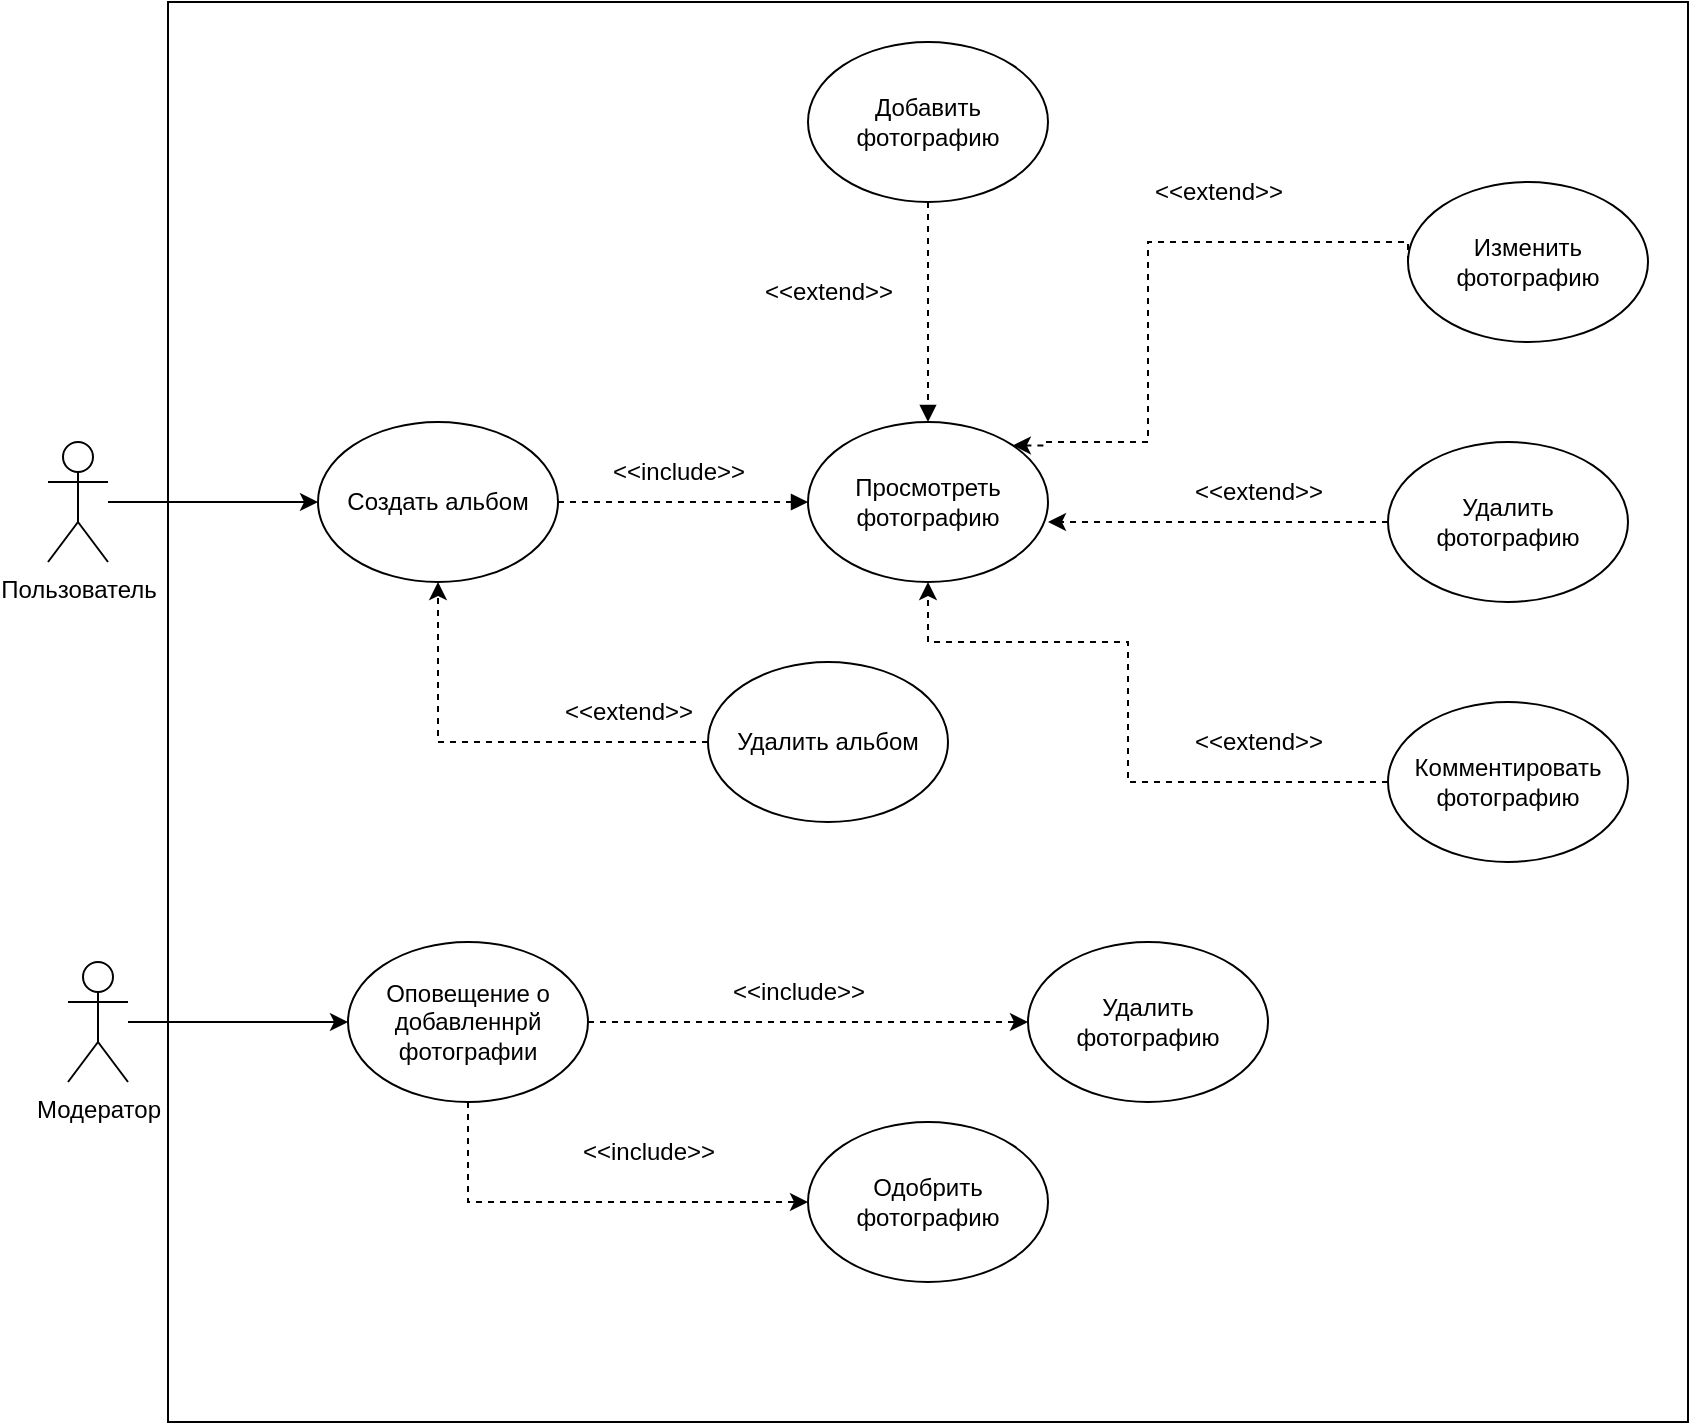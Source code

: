 <mxfile version="26.0.11">
  <diagram name="Страница — 1" id="a8o7vgygjojU3TE3YkUc">
    <mxGraphModel dx="2064" dy="844" grid="1" gridSize="10" guides="1" tooltips="1" connect="1" arrows="1" fold="1" page="1" pageScale="1" pageWidth="827" pageHeight="1169" math="0" shadow="0">
      <root>
        <mxCell id="0" />
        <mxCell id="1" parent="0" />
        <mxCell id="7WrG2_7g9NBoyRxp8iAG-11" value="" style="rounded=0;whiteSpace=wrap;html=1;" vertex="1" parent="1">
          <mxGeometry x="70" width="760" height="710" as="geometry" />
        </mxCell>
        <mxCell id="7WrG2_7g9NBoyRxp8iAG-12" style="edgeStyle=orthogonalEdgeStyle;rounded=0;orthogonalLoop=1;jettySize=auto;html=1;entryX=0;entryY=0.5;entryDx=0;entryDy=0;" edge="1" parent="1" source="2VvCSxELuzZKoWMLRzby-4" target="2VvCSxELuzZKoWMLRzby-9">
          <mxGeometry relative="1" as="geometry" />
        </mxCell>
        <mxCell id="2VvCSxELuzZKoWMLRzby-4" value="Пользователь" style="shape=umlActor;verticalLabelPosition=bottom;verticalAlign=top;html=1;outlineConnect=0;" parent="1" vertex="1">
          <mxGeometry x="10" y="220" width="30" height="60" as="geometry" />
        </mxCell>
        <mxCell id="2VvCSxELuzZKoWMLRzby-22" style="edgeStyle=orthogonalEdgeStyle;rounded=0;orthogonalLoop=1;jettySize=auto;html=1;entryX=0;entryY=0.5;entryDx=0;entryDy=0;" parent="1" source="2VvCSxELuzZKoWMLRzby-5" target="2VvCSxELuzZKoWMLRzby-13" edge="1">
          <mxGeometry relative="1" as="geometry" />
        </mxCell>
        <mxCell id="2VvCSxELuzZKoWMLRzby-5" value="Модератор" style="shape=umlActor;verticalLabelPosition=bottom;verticalAlign=top;html=1;outlineConnect=0;" parent="1" vertex="1">
          <mxGeometry x="20" y="480" width="30" height="60" as="geometry" />
        </mxCell>
        <mxCell id="2VvCSxELuzZKoWMLRzby-19" style="edgeStyle=orthogonalEdgeStyle;rounded=0;orthogonalLoop=1;jettySize=auto;html=1;entryX=0.5;entryY=0;entryDx=0;entryDy=0;dashed=1;endArrow=block;endFill=1;" parent="1" source="2VvCSxELuzZKoWMLRzby-6" target="2VvCSxELuzZKoWMLRzby-17" edge="1">
          <mxGeometry relative="1" as="geometry" />
        </mxCell>
        <mxCell id="2VvCSxELuzZKoWMLRzby-6" value="Добавить фотографию" style="ellipse;whiteSpace=wrap;html=1;" parent="1" vertex="1">
          <mxGeometry x="390" y="20" width="120" height="80" as="geometry" />
        </mxCell>
        <mxCell id="2VvCSxELuzZKoWMLRzby-7" value="Изменить фотографию" style="ellipse;whiteSpace=wrap;html=1;" parent="1" vertex="1">
          <mxGeometry x="690" y="90" width="120" height="80" as="geometry" />
        </mxCell>
        <mxCell id="2VvCSxELuzZKoWMLRzby-28" style="edgeStyle=orthogonalEdgeStyle;rounded=0;orthogonalLoop=1;jettySize=auto;html=1;exitX=0;exitY=0.5;exitDx=0;exitDy=0;dashed=1;" parent="1" source="2VvCSxELuzZKoWMLRzby-8" edge="1">
          <mxGeometry relative="1" as="geometry">
            <mxPoint x="510" y="260" as="targetPoint" />
          </mxGeometry>
        </mxCell>
        <mxCell id="2VvCSxELuzZKoWMLRzby-8" value="Удалить фотографию" style="ellipse;whiteSpace=wrap;html=1;" parent="1" vertex="1">
          <mxGeometry x="680" y="220" width="120" height="80" as="geometry" />
        </mxCell>
        <mxCell id="2VvCSxELuzZKoWMLRzby-18" style="edgeStyle=orthogonalEdgeStyle;rounded=0;orthogonalLoop=1;jettySize=auto;html=1;entryX=0;entryY=0.5;entryDx=0;entryDy=0;dashed=1;endArrow=block;endFill=1;" parent="1" source="2VvCSxELuzZKoWMLRzby-9" target="2VvCSxELuzZKoWMLRzby-17" edge="1">
          <mxGeometry relative="1" as="geometry" />
        </mxCell>
        <mxCell id="2VvCSxELuzZKoWMLRzby-9" value="Создать альбом" style="ellipse;whiteSpace=wrap;html=1;" parent="1" vertex="1">
          <mxGeometry x="145" y="210" width="120" height="80" as="geometry" />
        </mxCell>
        <mxCell id="2VvCSxELuzZKoWMLRzby-25" style="edgeStyle=orthogonalEdgeStyle;rounded=0;orthogonalLoop=1;jettySize=auto;html=1;entryX=0.5;entryY=1;entryDx=0;entryDy=0;dashed=1;" parent="1" source="2VvCSxELuzZKoWMLRzby-10" target="2VvCSxELuzZKoWMLRzby-9" edge="1">
          <mxGeometry relative="1" as="geometry" />
        </mxCell>
        <mxCell id="2VvCSxELuzZKoWMLRzby-10" value="Удалить альбом" style="ellipse;whiteSpace=wrap;html=1;" parent="1" vertex="1">
          <mxGeometry x="340" y="330" width="120" height="80" as="geometry" />
        </mxCell>
        <mxCell id="2VvCSxELuzZKoWMLRzby-12" value="Комментировать фотографию" style="ellipse;whiteSpace=wrap;html=1;" parent="1" vertex="1">
          <mxGeometry x="680" y="350" width="120" height="80" as="geometry" />
        </mxCell>
        <mxCell id="2VvCSxELuzZKoWMLRzby-23" style="edgeStyle=orthogonalEdgeStyle;rounded=0;orthogonalLoop=1;jettySize=auto;html=1;entryX=0;entryY=0.5;entryDx=0;entryDy=0;dashed=1;" parent="1" source="2VvCSxELuzZKoWMLRzby-13" target="2VvCSxELuzZKoWMLRzby-15" edge="1">
          <mxGeometry relative="1" as="geometry">
            <Array as="points">
              <mxPoint x="460" y="510" />
            </Array>
          </mxGeometry>
        </mxCell>
        <mxCell id="2VvCSxELuzZKoWMLRzby-24" style="edgeStyle=orthogonalEdgeStyle;rounded=0;orthogonalLoop=1;jettySize=auto;html=1;entryX=0;entryY=0.5;entryDx=0;entryDy=0;dashed=1;exitX=0.5;exitY=1;exitDx=0;exitDy=0;" parent="1" source="2VvCSxELuzZKoWMLRzby-13" target="2VvCSxELuzZKoWMLRzby-14" edge="1">
          <mxGeometry relative="1" as="geometry">
            <Array as="points">
              <mxPoint x="220" y="600" />
            </Array>
          </mxGeometry>
        </mxCell>
        <mxCell id="2VvCSxELuzZKoWMLRzby-13" value="Оповещение о добавленнрй фотографии" style="ellipse;whiteSpace=wrap;html=1;" parent="1" vertex="1">
          <mxGeometry x="160" y="470" width="120" height="80" as="geometry" />
        </mxCell>
        <mxCell id="2VvCSxELuzZKoWMLRzby-14" value="Одобрить фотографию" style="ellipse;whiteSpace=wrap;html=1;" parent="1" vertex="1">
          <mxGeometry x="390" y="560" width="120" height="80" as="geometry" />
        </mxCell>
        <mxCell id="2VvCSxELuzZKoWMLRzby-15" value="Удалить фотографию" style="ellipse;whiteSpace=wrap;html=1;" parent="1" vertex="1">
          <mxGeometry x="500" y="470" width="120" height="80" as="geometry" />
        </mxCell>
        <mxCell id="2VvCSxELuzZKoWMLRzby-17" value="Просмотреть фотографию" style="ellipse;whiteSpace=wrap;html=1;" parent="1" vertex="1">
          <mxGeometry x="390" y="210" width="120" height="80" as="geometry" />
        </mxCell>
        <mxCell id="2VvCSxELuzZKoWMLRzby-27" style="edgeStyle=orthogonalEdgeStyle;rounded=0;orthogonalLoop=1;jettySize=auto;html=1;entryX=0.5;entryY=1;entryDx=0;entryDy=0;dashed=1;" parent="1" source="2VvCSxELuzZKoWMLRzby-12" target="2VvCSxELuzZKoWMLRzby-17" edge="1">
          <mxGeometry relative="1" as="geometry">
            <Array as="points">
              <mxPoint x="550" y="390" />
              <mxPoint x="550" y="320" />
              <mxPoint x="450" y="320" />
            </Array>
          </mxGeometry>
        </mxCell>
        <mxCell id="2VvCSxELuzZKoWMLRzby-29" style="edgeStyle=orthogonalEdgeStyle;rounded=0;orthogonalLoop=1;jettySize=auto;html=1;entryX=1;entryY=0;entryDx=0;entryDy=0;exitX=0;exitY=0.5;exitDx=0;exitDy=0;dashed=1;" parent="1" source="2VvCSxELuzZKoWMLRzby-7" target="2VvCSxELuzZKoWMLRzby-17" edge="1">
          <mxGeometry relative="1" as="geometry">
            <Array as="points">
              <mxPoint x="560" y="120" />
              <mxPoint x="560" y="220" />
              <mxPoint x="509" y="220" />
              <mxPoint x="509" y="222" />
            </Array>
          </mxGeometry>
        </mxCell>
        <mxCell id="7WrG2_7g9NBoyRxp8iAG-2" value="&amp;lt;&amp;lt;include&amp;gt;&amp;gt;" style="text;html=1;align=center;verticalAlign=middle;resizable=0;points=[];autosize=1;strokeColor=none;fillColor=none;" vertex="1" parent="1">
          <mxGeometry x="265" y="560" width="90" height="30" as="geometry" />
        </mxCell>
        <mxCell id="7WrG2_7g9NBoyRxp8iAG-3" value="&amp;lt;&amp;lt;extend&amp;gt;&amp;gt;" style="text;html=1;align=center;verticalAlign=middle;resizable=0;points=[];autosize=1;strokeColor=none;fillColor=none;" vertex="1" parent="1">
          <mxGeometry x="255" y="340" width="90" height="30" as="geometry" />
        </mxCell>
        <mxCell id="7WrG2_7g9NBoyRxp8iAG-4" value="&amp;lt;&amp;lt;include&amp;gt;&amp;gt;" style="text;html=1;align=center;verticalAlign=middle;resizable=0;points=[];autosize=1;strokeColor=none;fillColor=none;" vertex="1" parent="1">
          <mxGeometry x="340" y="480" width="90" height="30" as="geometry" />
        </mxCell>
        <mxCell id="7WrG2_7g9NBoyRxp8iAG-5" value="&amp;lt;&amp;lt;include&amp;gt;&amp;gt;" style="text;html=1;align=center;verticalAlign=middle;resizable=0;points=[];autosize=1;strokeColor=none;fillColor=none;" vertex="1" parent="1">
          <mxGeometry x="280" y="220" width="90" height="30" as="geometry" />
        </mxCell>
        <mxCell id="7WrG2_7g9NBoyRxp8iAG-6" value="&amp;lt;&amp;lt;extend&amp;gt;&amp;gt;" style="text;html=1;align=center;verticalAlign=middle;resizable=0;points=[];autosize=1;strokeColor=none;fillColor=none;" vertex="1" parent="1">
          <mxGeometry x="355" y="130" width="90" height="30" as="geometry" />
        </mxCell>
        <mxCell id="7WrG2_7g9NBoyRxp8iAG-7" value="&amp;lt;&amp;lt;extend&amp;gt;&amp;gt;" style="text;html=1;align=center;verticalAlign=middle;resizable=0;points=[];autosize=1;strokeColor=none;fillColor=none;" vertex="1" parent="1">
          <mxGeometry x="550" y="80" width="90" height="30" as="geometry" />
        </mxCell>
        <mxCell id="7WrG2_7g9NBoyRxp8iAG-8" value="&amp;lt;&amp;lt;extend&amp;gt;&amp;gt;" style="text;html=1;align=center;verticalAlign=middle;resizable=0;points=[];autosize=1;strokeColor=none;fillColor=none;" vertex="1" parent="1">
          <mxGeometry x="570" y="230" width="90" height="30" as="geometry" />
        </mxCell>
        <mxCell id="7WrG2_7g9NBoyRxp8iAG-9" value="&amp;lt;&amp;lt;extend&amp;gt;&amp;gt;" style="text;html=1;align=center;verticalAlign=middle;resizable=0;points=[];autosize=1;strokeColor=none;fillColor=none;" vertex="1" parent="1">
          <mxGeometry x="570" y="355" width="90" height="30" as="geometry" />
        </mxCell>
      </root>
    </mxGraphModel>
  </diagram>
</mxfile>
